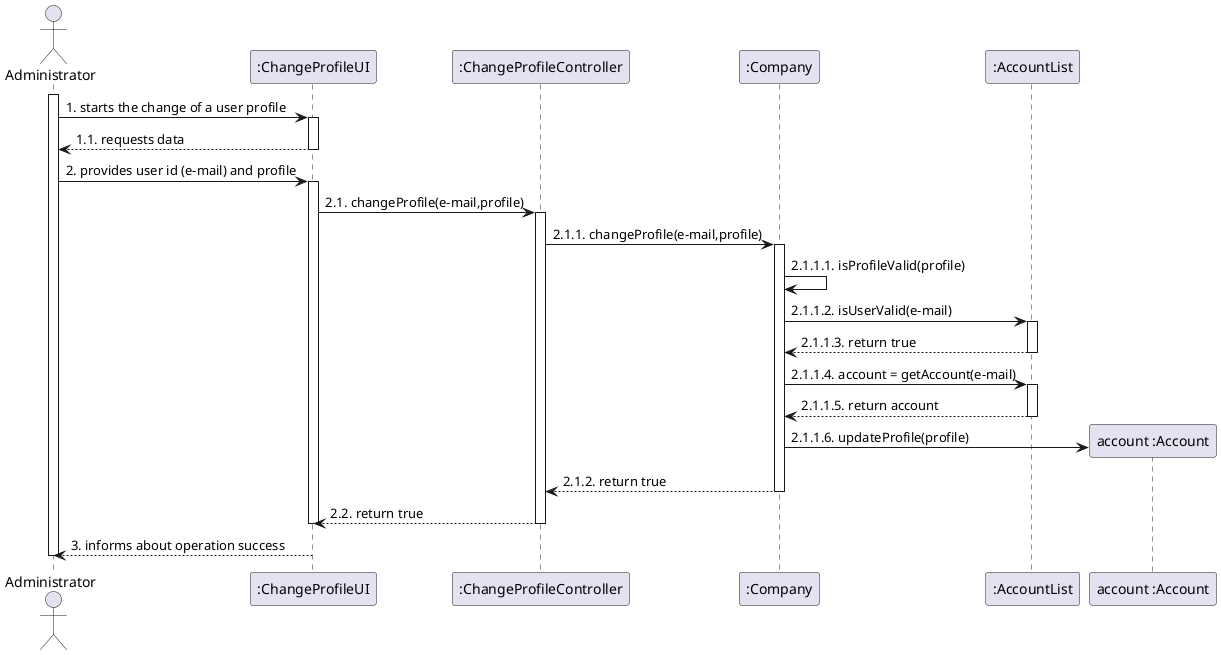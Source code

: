 
@startuml
'https://plantuml.com/sequence-diagram
/'autonumber'/
actor Administrator
participant ":ChangeProfileUI" as ui
participant ":ChangeProfileController" as Controller
participant ":Company" as company
participant ":AccountList" as userList
participant "account :Account" as account

activate Administrator
Administrator -> ui: 1. starts the change of a user profile
activate ui
Administrator <-- ui: 1.1. requests data
deactivate ui
Administrator -> ui: 2. provides user id (e-mail) and profile
activate ui
ui -> Controller: 2.1. changeProfile(e-mail,profile)
activate Controller
Controller -> company: 2.1.1. changeProfile(e-mail,profile)
activate company
company -> company: 2.1.1.1. isProfileValid(profile)
company -> userList: 2.1.1.2. isUserValid(e-mail)
activate userList
userList --> company: 2.1.1.3. return true
deactivate userList
company -> userList: 2.1.1.4. account = getAccount(e-mail)
activate userList
userList --> company: 2.1.1.5. return account
deactivate userList
create account
company -> account: 2.1.1.6. updateProfile(profile)
company --> Controller: 2.1.2. return true
deactivate company
Controller --> ui: 2.2. return true
deactivate Controller
deactivate ui
ui --> Administrator: 3. informs about operation success
deactivate Administrator

/'Controller -> Controller: isUserValid (e-mail)
Controller -> Controller: isProfileValid (profile)

Controller --> account: changeProfile (e-mail, profile)'/


@enduml
